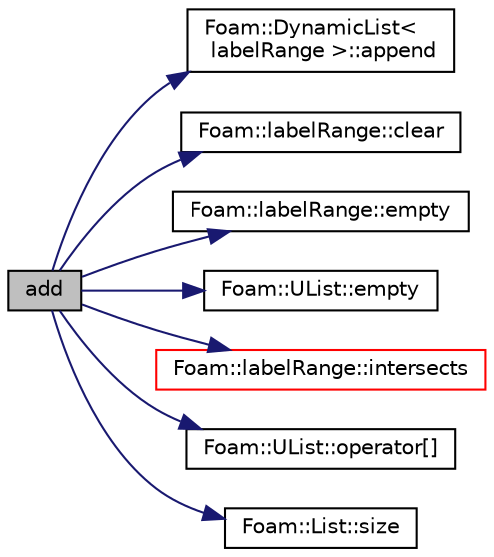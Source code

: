 digraph "add"
{
  bgcolor="transparent";
  edge [fontname="Helvetica",fontsize="10",labelfontname="Helvetica",labelfontsize="10"];
  node [fontname="Helvetica",fontsize="10",shape=record];
  rankdir="LR";
  Node8 [label="add",height=0.2,width=0.4,color="black", fillcolor="grey75", style="filled", fontcolor="black"];
  Node8 -> Node9 [color="midnightblue",fontsize="10",style="solid",fontname="Helvetica"];
  Node9 [label="Foam::DynamicList\<\l labelRange \>::append",height=0.2,width=0.4,color="black",URL="$a27005.html#a7b67b42af715604376ad63a681dee6d8",tooltip="Append an element at the end of the list. "];
  Node8 -> Node10 [color="midnightblue",fontsize="10",style="solid",fontname="Helvetica"];
  Node10 [label="Foam::labelRange::clear",height=0.2,width=0.4,color="black",URL="$a29349.html#ac8bb3912a3ce86b15842e79d0b421204",tooltip="Reset to zero size. "];
  Node8 -> Node11 [color="midnightblue",fontsize="10",style="solid",fontname="Helvetica"];
  Node11 [label="Foam::labelRange::empty",height=0.2,width=0.4,color="black",URL="$a29349.html#a644718bb2fb240de962dc3c9a1fdf0dc",tooltip="Is the range empty? "];
  Node8 -> Node12 [color="midnightblue",fontsize="10",style="solid",fontname="Helvetica"];
  Node12 [label="Foam::UList::empty",height=0.2,width=0.4,color="black",URL="$a26837.html#a644718bb2fb240de962dc3c9a1fdf0dc",tooltip="Return true if the UList is empty (ie, size() is zero) "];
  Node8 -> Node13 [color="midnightblue",fontsize="10",style="solid",fontname="Helvetica"];
  Node13 [label="Foam::labelRange::intersects",height=0.2,width=0.4,color="red",URL="$a29349.html#a52822420fa33ab1ebe04c1416efb68c8",tooltip="Return true if the ranges intersect. "];
  Node8 -> Node17 [color="midnightblue",fontsize="10",style="solid",fontname="Helvetica"];
  Node17 [label="Foam::UList::operator[]",height=0.2,width=0.4,color="black",URL="$a26837.html#a851e28f7788bbc82f5a4aa9f0efdefe4",tooltip="Return element of UList. "];
  Node8 -> Node18 [color="midnightblue",fontsize="10",style="solid",fontname="Helvetica"];
  Node18 [label="Foam::List::size",height=0.2,width=0.4,color="black",URL="$a26833.html#a47b3bf30da1eb3ab8076b5fbe00e0494",tooltip="Return the number of elements in the UList. "];
}

